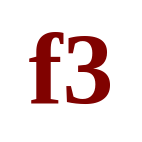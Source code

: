 <mxfile version="24.4.7" type="device">
  <diagram name="Page-1" id="5XoJhTp9uQTv4cNuxM6o">
    <mxGraphModel dx="518" dy="393" grid="1" gridSize="10" guides="1" tooltips="1" connect="1" arrows="1" fold="1" page="1" pageScale="1" pageWidth="827" pageHeight="1169" math="0" shadow="0">
      <root>
        <mxCell id="0" />
        <mxCell id="1" parent="0" />
        <mxCell id="MkBOB-2Qb1wHctezTWzN-1" value="" style="ellipse;whiteSpace=wrap;html=1;aspect=fixed;fontFamily=Ubuntu Mono;fontSize=50;fontStyle=1;fontColor=#800200;labelBackgroundColor=default;strokeColor=none;fillColor=default;" vertex="1" parent="1">
          <mxGeometry x="90" y="100" width="70" height="70" as="geometry" />
        </mxCell>
        <mxCell id="MkBOB-2Qb1wHctezTWzN-2" value="&lt;span style=&quot;color: rgb(128, 2, 0); font-family: &amp;quot;Ubuntu Mono&amp;quot;; font-size: 51px; font-weight: 700; text-wrap: wrap;&quot;&gt;f&lt;/span&gt;&lt;font style=&quot;color: rgb(128, 2, 0); font-family: &amp;quot;Ubuntu Mono&amp;quot;; font-size: 51px; font-weight: 700; text-wrap: wrap;&quot;&gt;3&lt;/font&gt;" style="text;html=1;align=center;verticalAlign=middle;resizable=0;points=[];autosize=1;strokeColor=none;fillColor=none;labelBackgroundColor=none;" vertex="1" parent="1">
          <mxGeometry x="90" y="100" width="70" height="70" as="geometry" />
        </mxCell>
      </root>
    </mxGraphModel>
  </diagram>
</mxfile>
